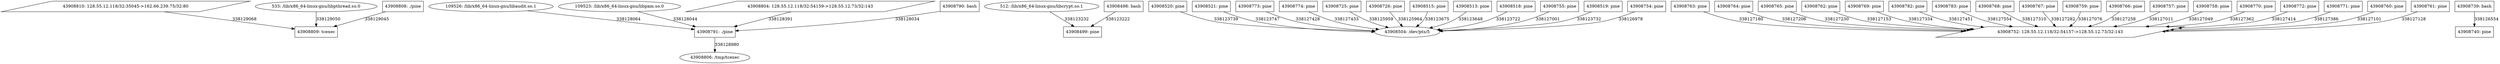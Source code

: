 digraph G {
  43908810 [ label="43908810: 128.55.12.118/32:35045->162.66.239.75/32:80" shape="parallelogram" ];
  43908809 [ label="43908809: tcexec" shape="box" ];
  109526 [ label="109526: /lib/x86_64-linux-gnu/libaudit.so.1" shape="ellipse" ];
  43908791 [ label="43908791: ./pine" shape="box" ];
  533 [ label="533: /lib/x86_64-linux-gnu/libpthread.so.0" shape="ellipse" ];
  109523 [ label="109523: /lib/x86_64-linux-gnu/libpam.so.0" shape="ellipse" ];
  512 [ label="512: /lib/x86_64-linux-gnu/libcrypt.so.1" shape="ellipse" ];
  43908499 [ label="43908499: pine" shape="box" ];
  43908804 [ label="43908804: 128.55.12.118/32:54159->128.55.12.73/32:143" shape="parallelogram" ];
  43908520 [ label="43908520: pine" shape="box" ];
  43908504 [ label="43908504: /dev/pts/5" shape="ellipse" ];
  43908763 [ label="43908763: pine" shape="box" ];
  43908752 [ label="43908752: 128.55.12.118/32:54157->128.55.12.73/32:143" shape="parallelogram" ];
  43908521 [ label="43908521: pine" shape="box" ];
  43908764 [ label="43908764: pine" shape="box" ];
  43908765 [ label="43908765: pine" shape="box" ];
  43908762 [ label="43908762: pine" shape="box" ];
  43908769 [ label="43908769: pine" shape="box" ];
  43908782 [ label="43908782: pine" shape="box" ];
  43908806 [ label="43908806: /tmp/tcexec" shape="ellipse" ];
  43908783 [ label="43908783: pine" shape="box" ];
  43908768 [ label="43908768: pine" shape="box" ];
  43908773 [ label="43908773: pine" shape="box" ];
  43908767 [ label="43908767: pine" shape="box" ];
  43908759 [ label="43908759: pine" shape="box" ];
  43908774 [ label="43908774: pine" shape="box" ];
  43908766 [ label="43908766: pine" shape="box" ];
  43908725 [ label="43908725: pine" shape="box" ];
  43908757 [ label="43908757: pine" shape="box" ];
  43908726 [ label="43908726: pine" shape="box" ];
  43908515 [ label="43908515: pine" shape="box" ];
  43908758 [ label="43908758: pine" shape="box" ];
  43908770 [ label="43908770: pine" shape="box" ];
  43908513 [ label="43908513: pine" shape="box" ];
  43908772 [ label="43908772: pine" shape="box" ];
  43908518 [ label="43908518: pine" shape="box" ];
  43908755 [ label="43908755: pine" shape="box" ];
  43908771 [ label="43908771: pine" shape="box" ];
  43908519 [ label="43908519: pine" shape="box" ];
  43908760 [ label="43908760: pine" shape="box" ];
  43908754 [ label="43908754: pine" shape="box" ];
  43908761 [ label="43908761: pine" shape="box" ];
  43908498 [ label="43908498: bash" shape="box" ];
  43908808 [ label="43908808: ./pine" shape="box" ];
  43908790 [ label="43908790: bash" shape="box" ];
  43908739 [ label="43908739: bash" shape="box" ];
  43908740 [ label="43908740: pine" shape="box" ];
  43908810 -> 43908809 [ label="338129068" ];
  109526 -> 43908791 [ label="338128064" ];
  533 -> 43908809 [ label="338129050" ];
  109523 -> 43908791 [ label="338128044" ];
  512 -> 43908499 [ label="338123232" ];
  43908804 -> 43908791 [ label="338128391" ];
  43908520 -> 43908504 [ label="338123739" ];
  43908763 -> 43908752 [ label="338127180" ];
  43908521 -> 43908504 [ label="338123747" ];
  43908764 -> 43908752 [ label="338127206" ];
  43908765 -> 43908752 [ label="338127230" ];
  43908762 -> 43908752 [ label="338127153" ];
  43908769 -> 43908752 [ label="338127334" ];
  43908782 -> 43908752 [ label="338127451" ];
  43908791 -> 43908806 [ label="338128980" ];
  43908783 -> 43908752 [ label="338127554" ];
  43908768 -> 43908752 [ label="338127310" ];
  43908773 -> 43908504 [ label="338127428" ];
  43908767 -> 43908752 [ label="338127282" ];
  43908759 -> 43908752 [ label="338127076" ];
  43908774 -> 43908504 [ label="338127433" ];
  43908766 -> 43908752 [ label="338127258" ];
  43908725 -> 43908504 [ label="338125959" ];
  43908757 -> 43908752 [ label="338127011" ];
  43908726 -> 43908504 [ label="338125964" ];
  43908515 -> 43908504 [ label="338123675" ];
  43908758 -> 43908752 [ label="338127049" ];
  43908770 -> 43908752 [ label="338127362" ];
  43908513 -> 43908504 [ label="338123648" ];
  43908772 -> 43908752 [ label="338127414" ];
  43908518 -> 43908504 [ label="338123722" ];
  43908755 -> 43908504 [ label="338127001" ];
  43908771 -> 43908752 [ label="338127386" ];
  43908519 -> 43908504 [ label="338123732" ];
  43908760 -> 43908752 [ label="338127101" ];
  43908754 -> 43908504 [ label="338126978" ];
  43908761 -> 43908752 [ label="338127128" ];
  43908498 -> 43908499 [ label="338123222" ];
  43908808 -> 43908809 [ label="338129045" ];
  43908790 -> 43908791 [ label="338128034" ];
  43908739 -> 43908740 [ label="338126554" ];
}
